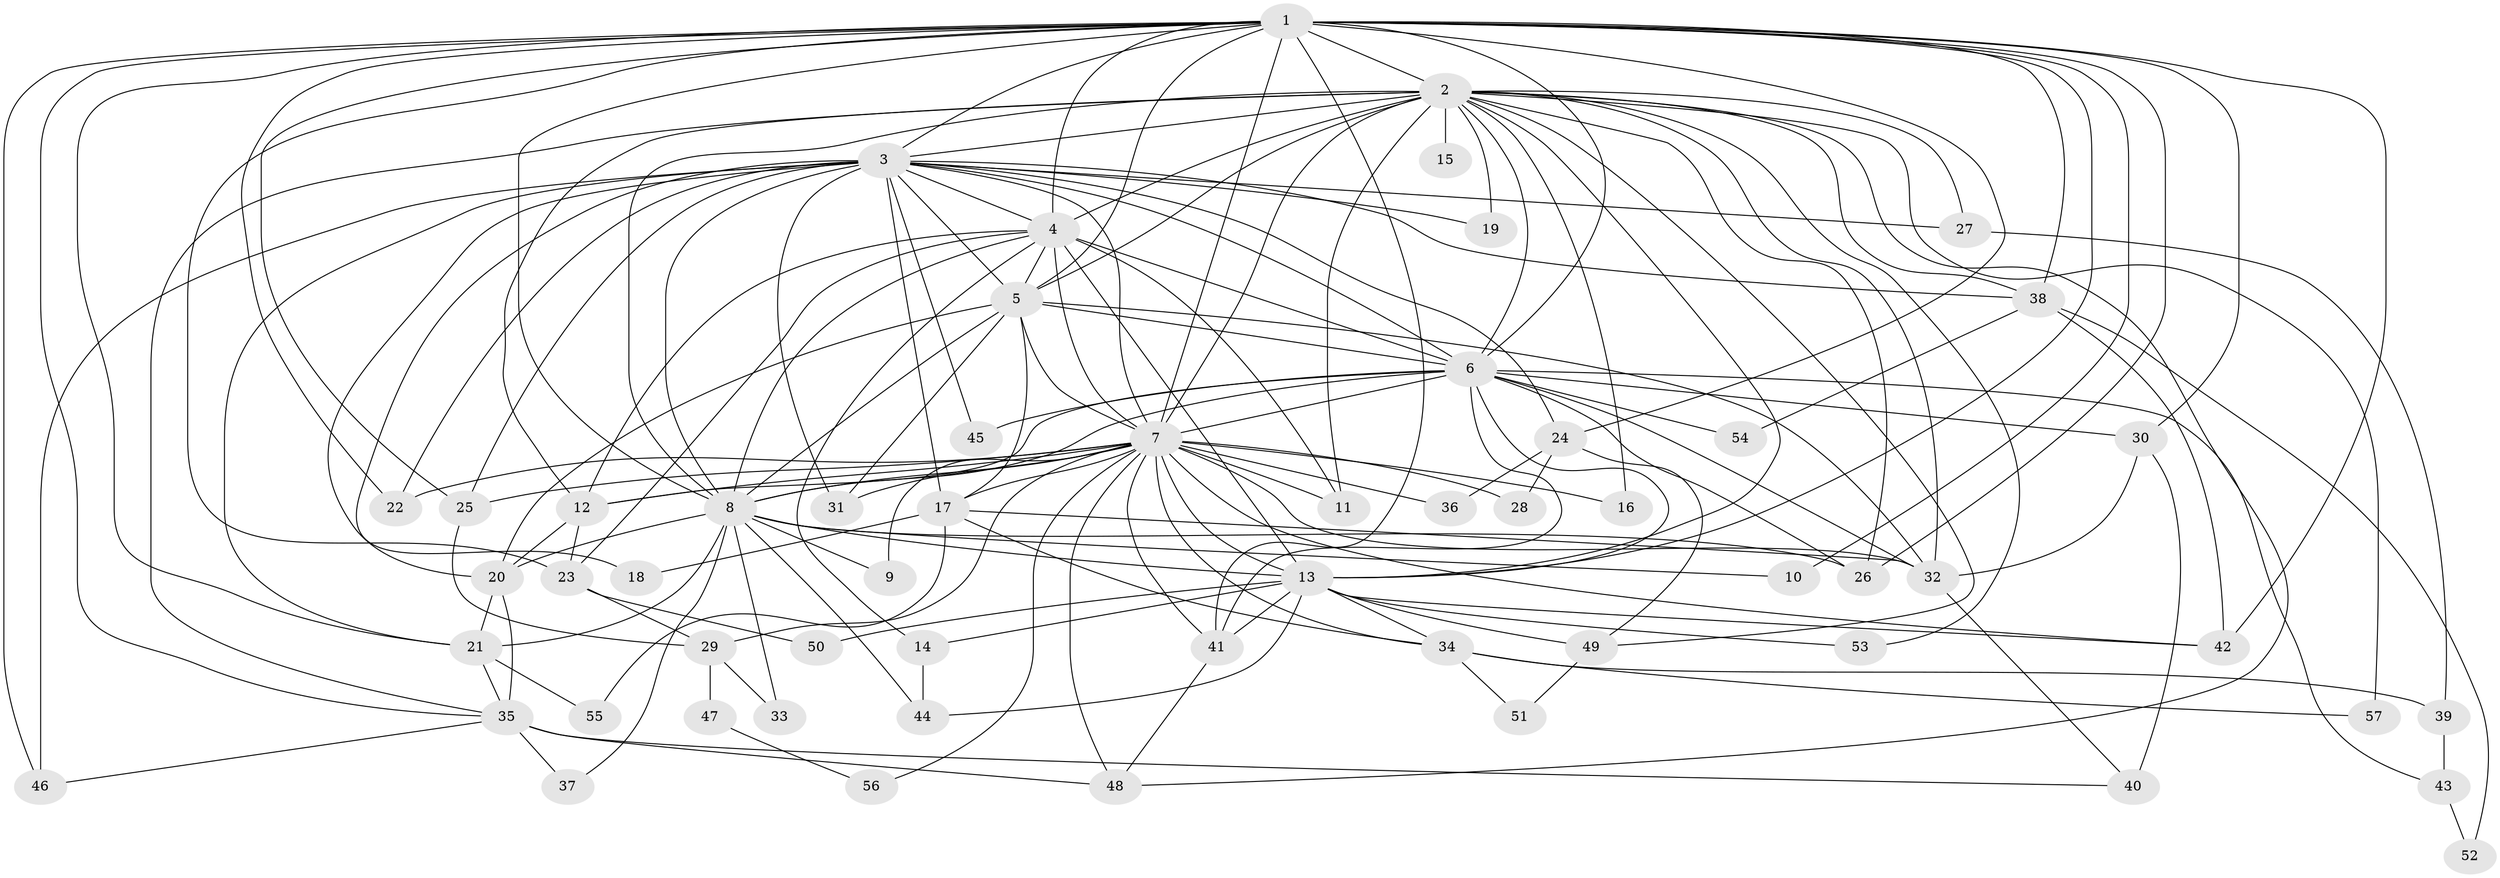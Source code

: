 // original degree distribution, {22: 0.008849557522123894, 15: 0.008849557522123894, 24: 0.017699115044247787, 25: 0.008849557522123894, 19: 0.008849557522123894, 20: 0.008849557522123894, 28: 0.008849557522123894, 18: 0.008849557522123894, 21: 0.008849557522123894, 2: 0.5221238938053098, 3: 0.21238938053097345, 4: 0.09734513274336283, 5: 0.035398230088495575, 6: 0.035398230088495575, 8: 0.008849557522123894}
// Generated by graph-tools (version 1.1) at 2025/35/03/09/25 02:35:06]
// undirected, 57 vertices, 161 edges
graph export_dot {
graph [start="1"]
  node [color=gray90,style=filled];
  1;
  2;
  3;
  4;
  5;
  6;
  7;
  8;
  9;
  10;
  11;
  12;
  13;
  14;
  15;
  16;
  17;
  18;
  19;
  20;
  21;
  22;
  23;
  24;
  25;
  26;
  27;
  28;
  29;
  30;
  31;
  32;
  33;
  34;
  35;
  36;
  37;
  38;
  39;
  40;
  41;
  42;
  43;
  44;
  45;
  46;
  47;
  48;
  49;
  50;
  51;
  52;
  53;
  54;
  55;
  56;
  57;
  1 -- 2 [weight=4.0];
  1 -- 3 [weight=2.0];
  1 -- 4 [weight=2.0];
  1 -- 5 [weight=3.0];
  1 -- 6 [weight=2.0];
  1 -- 7 [weight=3.0];
  1 -- 8 [weight=2.0];
  1 -- 10 [weight=2.0];
  1 -- 13 [weight=1.0];
  1 -- 21 [weight=1.0];
  1 -- 22 [weight=1.0];
  1 -- 23 [weight=1.0];
  1 -- 24 [weight=1.0];
  1 -- 25 [weight=1.0];
  1 -- 26 [weight=3.0];
  1 -- 30 [weight=1.0];
  1 -- 35 [weight=1.0];
  1 -- 38 [weight=2.0];
  1 -- 41 [weight=1.0];
  1 -- 42 [weight=1.0];
  1 -- 46 [weight=1.0];
  2 -- 3 [weight=2.0];
  2 -- 4 [weight=2.0];
  2 -- 5 [weight=2.0];
  2 -- 6 [weight=2.0];
  2 -- 7 [weight=2.0];
  2 -- 8 [weight=2.0];
  2 -- 11 [weight=1.0];
  2 -- 12 [weight=1.0];
  2 -- 13 [weight=2.0];
  2 -- 15 [weight=2.0];
  2 -- 16 [weight=1.0];
  2 -- 19 [weight=1.0];
  2 -- 26 [weight=1.0];
  2 -- 27 [weight=1.0];
  2 -- 32 [weight=1.0];
  2 -- 35 [weight=1.0];
  2 -- 38 [weight=3.0];
  2 -- 48 [weight=1.0];
  2 -- 49 [weight=1.0];
  2 -- 53 [weight=1.0];
  2 -- 57 [weight=1.0];
  3 -- 4 [weight=1.0];
  3 -- 5 [weight=1.0];
  3 -- 6 [weight=1.0];
  3 -- 7 [weight=1.0];
  3 -- 8 [weight=2.0];
  3 -- 17 [weight=1.0];
  3 -- 18 [weight=1.0];
  3 -- 19 [weight=1.0];
  3 -- 20 [weight=1.0];
  3 -- 21 [weight=1.0];
  3 -- 22 [weight=2.0];
  3 -- 24 [weight=1.0];
  3 -- 25 [weight=1.0];
  3 -- 27 [weight=1.0];
  3 -- 31 [weight=1.0];
  3 -- 38 [weight=1.0];
  3 -- 45 [weight=1.0];
  3 -- 46 [weight=1.0];
  4 -- 5 [weight=1.0];
  4 -- 6 [weight=1.0];
  4 -- 7 [weight=1.0];
  4 -- 8 [weight=2.0];
  4 -- 11 [weight=1.0];
  4 -- 12 [weight=1.0];
  4 -- 13 [weight=9.0];
  4 -- 14 [weight=2.0];
  4 -- 23 [weight=1.0];
  5 -- 6 [weight=2.0];
  5 -- 7 [weight=1.0];
  5 -- 8 [weight=2.0];
  5 -- 17 [weight=1.0];
  5 -- 20 [weight=4.0];
  5 -- 31 [weight=1.0];
  5 -- 32 [weight=1.0];
  6 -- 7 [weight=1.0];
  6 -- 8 [weight=1.0];
  6 -- 12 [weight=1.0];
  6 -- 13 [weight=2.0];
  6 -- 26 [weight=1.0];
  6 -- 30 [weight=1.0];
  6 -- 32 [weight=1.0];
  6 -- 41 [weight=1.0];
  6 -- 43 [weight=1.0];
  6 -- 45 [weight=1.0];
  6 -- 54 [weight=1.0];
  7 -- 8 [weight=1.0];
  7 -- 9 [weight=1.0];
  7 -- 11 [weight=1.0];
  7 -- 12 [weight=1.0];
  7 -- 13 [weight=1.0];
  7 -- 16 [weight=1.0];
  7 -- 17 [weight=1.0];
  7 -- 22 [weight=1.0];
  7 -- 25 [weight=1.0];
  7 -- 28 [weight=1.0];
  7 -- 29 [weight=1.0];
  7 -- 31 [weight=1.0];
  7 -- 32 [weight=1.0];
  7 -- 34 [weight=1.0];
  7 -- 36 [weight=1.0];
  7 -- 41 [weight=1.0];
  7 -- 42 [weight=1.0];
  7 -- 48 [weight=1.0];
  7 -- 56 [weight=1.0];
  8 -- 9 [weight=1.0];
  8 -- 10 [weight=1.0];
  8 -- 13 [weight=1.0];
  8 -- 20 [weight=1.0];
  8 -- 21 [weight=1.0];
  8 -- 26 [weight=1.0];
  8 -- 33 [weight=1.0];
  8 -- 37 [weight=1.0];
  8 -- 44 [weight=1.0];
  12 -- 20 [weight=1.0];
  12 -- 23 [weight=1.0];
  13 -- 14 [weight=1.0];
  13 -- 34 [weight=1.0];
  13 -- 41 [weight=1.0];
  13 -- 42 [weight=1.0];
  13 -- 44 [weight=1.0];
  13 -- 49 [weight=1.0];
  13 -- 50 [weight=1.0];
  13 -- 53 [weight=1.0];
  14 -- 44 [weight=1.0];
  17 -- 18 [weight=1.0];
  17 -- 32 [weight=1.0];
  17 -- 34 [weight=1.0];
  17 -- 55 [weight=1.0];
  20 -- 21 [weight=1.0];
  20 -- 35 [weight=1.0];
  21 -- 35 [weight=1.0];
  21 -- 55 [weight=1.0];
  23 -- 29 [weight=1.0];
  23 -- 50 [weight=1.0];
  24 -- 28 [weight=1.0];
  24 -- 36 [weight=1.0];
  24 -- 49 [weight=1.0];
  25 -- 29 [weight=1.0];
  27 -- 39 [weight=1.0];
  29 -- 33 [weight=1.0];
  29 -- 47 [weight=1.0];
  30 -- 32 [weight=1.0];
  30 -- 40 [weight=1.0];
  32 -- 40 [weight=1.0];
  34 -- 39 [weight=1.0];
  34 -- 51 [weight=1.0];
  34 -- 57 [weight=1.0];
  35 -- 37 [weight=1.0];
  35 -- 40 [weight=1.0];
  35 -- 46 [weight=1.0];
  35 -- 48 [weight=1.0];
  38 -- 42 [weight=4.0];
  38 -- 52 [weight=1.0];
  38 -- 54 [weight=1.0];
  39 -- 43 [weight=1.0];
  41 -- 48 [weight=1.0];
  43 -- 52 [weight=1.0];
  47 -- 56 [weight=1.0];
  49 -- 51 [weight=1.0];
}
